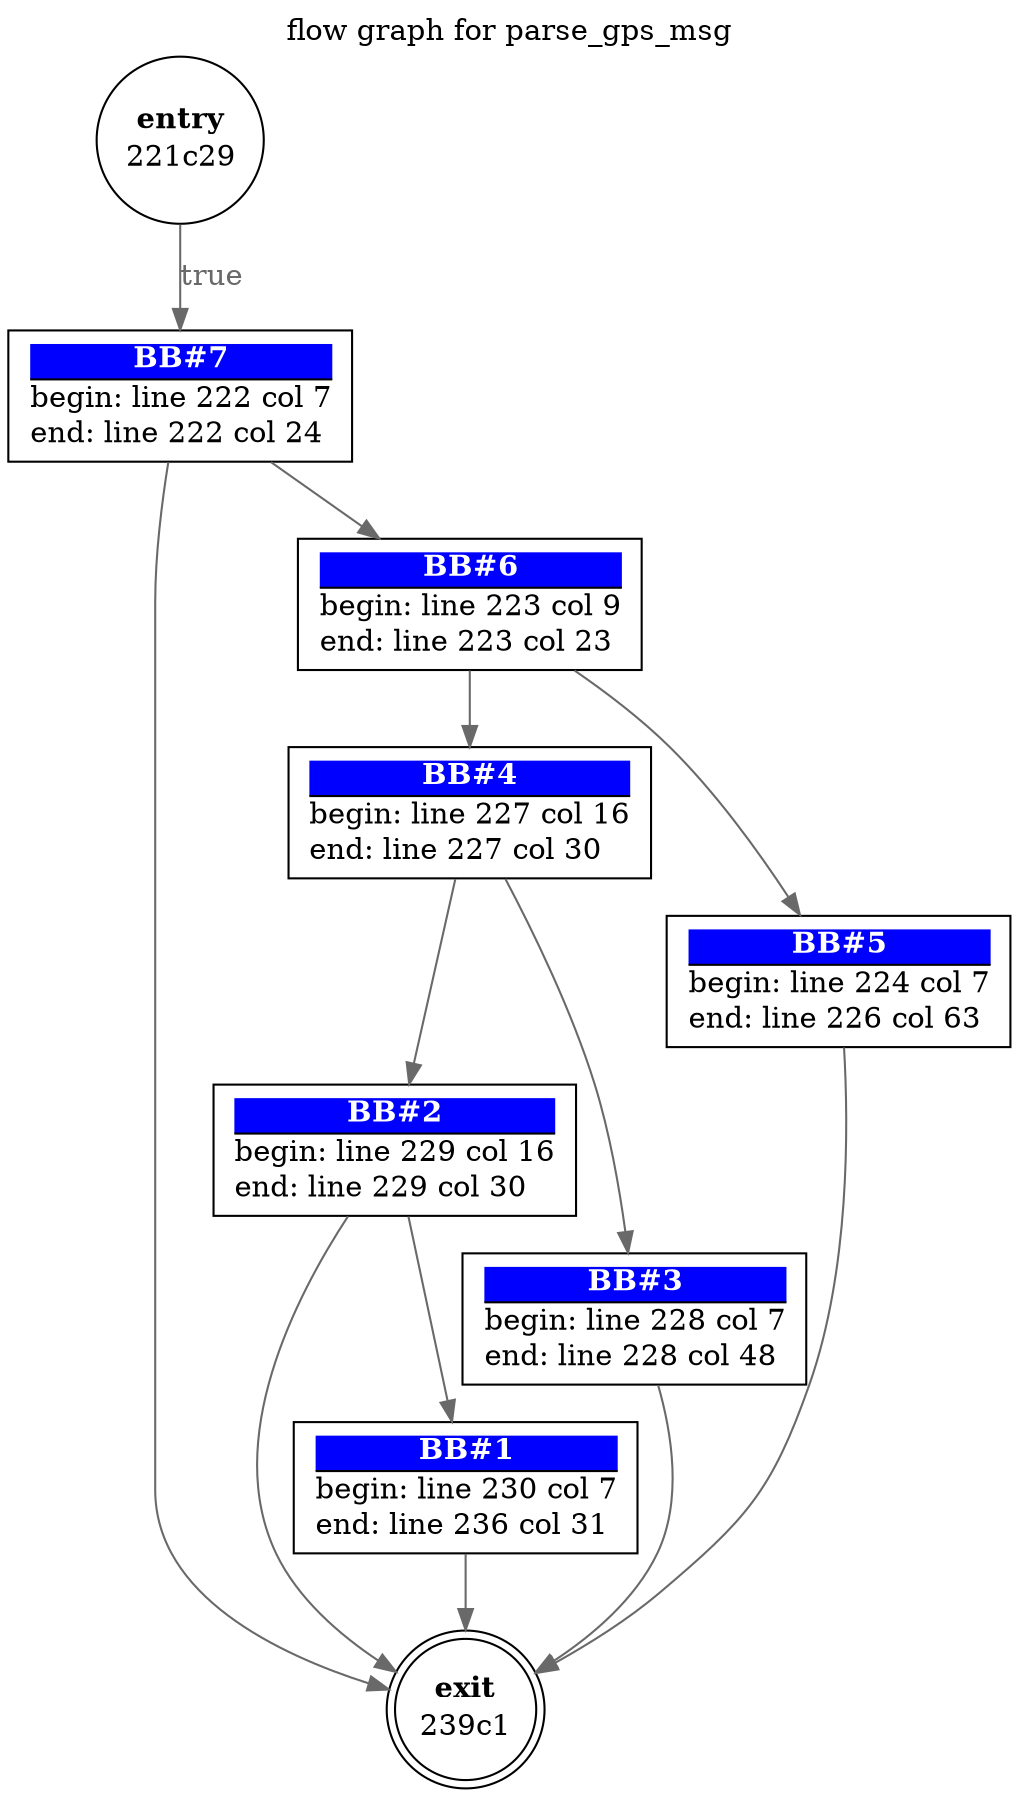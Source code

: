 digraph parsegpsmsg{ 
  label="flow graph for parse_gps_msg"
  labelloc="t"
  0 [label=<<TABLE border="0" cellborder="0" cellpadding="0"><TR><TD border="0" bgcolor="#ffffff" sides="b"><FONT color="#000000"><B>exit</B></FONT></TD></TR><TR><TD>239c1</TD></TR></TABLE>>, shape=doublecircle, margin=0]
  1 [label=<<TABLE border="0" cellborder="0" cellpadding="0"><TR><TD border="1" bgcolor="#0000ff" sides="b"><FONT color="#ffffff"><B>BB#1</B></FONT></TD></TR><TR><TD align="left">begin: line 230 col 7</TD></TR><TR><TD align="left">end: line 236 col 31</TD></TR></TABLE>>, shape=box]
  1->0[label="" fontcolor=dimgray color=dimgray]
  2 [label=<<TABLE border="0" cellborder="0" cellpadding="0"><TR><TD border="1" bgcolor="#0000ff" sides="b"><FONT color="#ffffff"><B>BB#2</B></FONT></TD></TR><TR><TD align="left">begin: line 229 col 16</TD></TR><TR><TD align="left">end: line 229 col 30</TD></TR></TABLE>>, shape=box]
  2->1[label="" fontcolor=dimgray color=dimgray]
  2->0[label="" fontcolor=dimgray color=dimgray]
  3 [label=<<TABLE border="0" cellborder="0" cellpadding="0"><TR><TD border="1" bgcolor="#0000ff" sides="b"><FONT color="#ffffff"><B>BB#3</B></FONT></TD></TR><TR><TD align="left">begin: line 228 col 7</TD></TR><TR><TD align="left">end: line 228 col 48</TD></TR></TABLE>>, shape=box]
  3->0[label="" fontcolor=dimgray color=dimgray]
  4 [label=<<TABLE border="0" cellborder="0" cellpadding="0"><TR><TD border="1" bgcolor="#0000ff" sides="b"><FONT color="#ffffff"><B>BB#4</B></FONT></TD></TR><TR><TD align="left">begin: line 227 col 16</TD></TR><TR><TD align="left">end: line 227 col 30</TD></TR></TABLE>>, shape=box]
  4->3[label="" fontcolor=dimgray color=dimgray]
  4->2[label="" fontcolor=dimgray color=dimgray]
  5 [label=<<TABLE border="0" cellborder="0" cellpadding="0"><TR><TD border="1" bgcolor="#0000ff" sides="b"><FONT color="#ffffff"><B>BB#5</B></FONT></TD></TR><TR><TD align="left">begin: line 224 col 7</TD></TR><TR><TD align="left">end: line 226 col 63</TD></TR></TABLE>>, shape=box]
  5->0[label="" fontcolor=dimgray color=dimgray]
  6 [label=<<TABLE border="0" cellborder="0" cellpadding="0"><TR><TD border="1" bgcolor="#0000ff" sides="b"><FONT color="#ffffff"><B>BB#6</B></FONT></TD></TR><TR><TD align="left">begin: line 223 col 9</TD></TR><TR><TD align="left">end: line 223 col 23</TD></TR></TABLE>>, shape=box]
  6->5[label="" fontcolor=dimgray color=dimgray]
  6->4[label="" fontcolor=dimgray color=dimgray]
  7 [label=<<TABLE border="0" cellborder="0" cellpadding="0"><TR><TD border="1" bgcolor="#0000ff" sides="b"><FONT color="#ffffff"><B>BB#7</B></FONT></TD></TR><TR><TD align="left">begin: line 222 col 7</TD></TR><TR><TD align="left">end: line 222 col 24</TD></TR></TABLE>>, shape=box]
  7->6[label="" fontcolor=dimgray color=dimgray]
  7->0[label="" fontcolor=dimgray color=dimgray]
  8 [label=<<TABLE border="0" cellborder="0" cellpadding="0"><TR><TD border="0" bgcolor="#ffffff" sides="b"><FONT color="#000000"><B>entry</B></FONT></TD></TR><TR><TD>221c29</TD></TR></TABLE>>, shape=circle, margin=0]
  8->7[label="true" fontcolor=dimgray color=dimgray]
}
